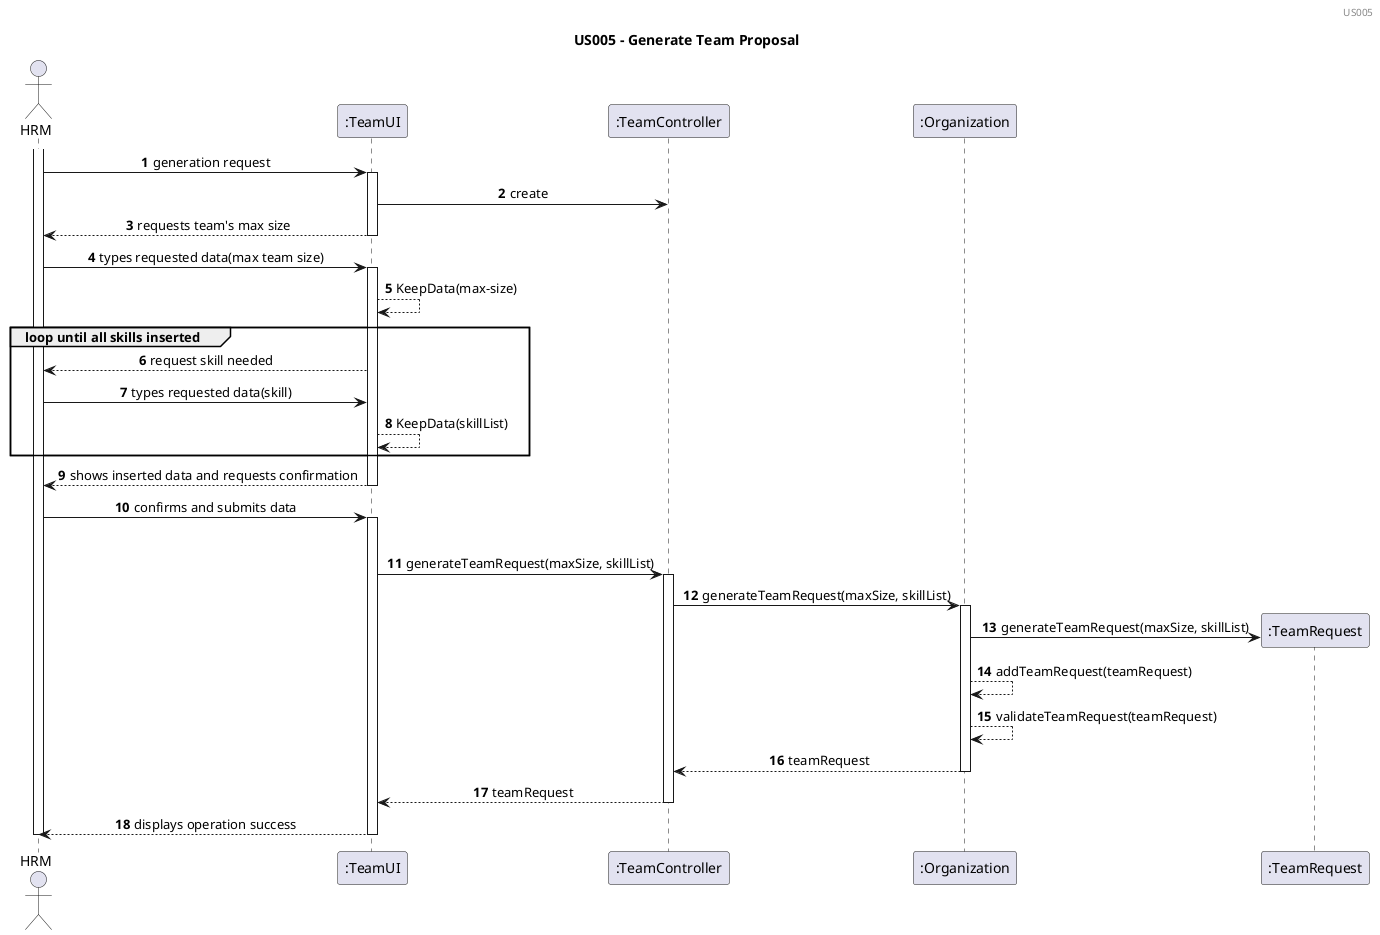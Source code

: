 @startuml
'https://plantuml.com/sequence-diagram

autonumber

header US005
title US005 - Generate Team Proposal
actor HRM as hrm
participant ":TeamUI" as tui
participant ":TeamController" as tc
participant ":Organization" as org
participant ":TeamRequest" as tr
skinparam sequenceMessageAlign center
activate hrm

hrm -> tui : generation request
activate tui
    tui -> tc : create
    tui --> hrm : requests team's max size
deactivate tui

hrm -> tui : types requested data(max team size)
activate tui
    tui --> tui : KeepData(max-size)
    group loop until all skills inserted
        tui --> hrm : request skill needed
        hrm -> tui  : types requested data(skill)
        tui --> tui : KeepData(skillList)
    end group
    tui --> hrm : shows inserted data and requests confirmation
deactivate tui
hrm -> tui : confirms and submits data
activate tui
    |||
    tui -> tc : generateTeamRequest(maxSize, skillList)
    activate tc
        tc -> org : generateTeamRequest(maxSize, skillList)
        activate org
            org -> tr** : generateTeamRequest(maxSize, skillList)
            org --> org : addTeamRequest(teamRequest)
            org --> org : validateTeamRequest(teamRequest)
            org --> tc : teamRequest
        deactivate org
        tc --> tui : teamRequest
    deactivate tc
    tui --> hrm : displays operation success
deactivate tui
deactivate hrm
@enduml